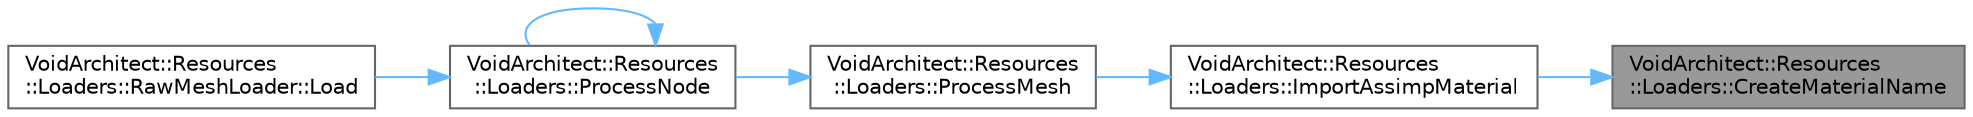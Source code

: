 digraph "VoidArchitect::Resources::Loaders::CreateMaterialName"
{
 // LATEX_PDF_SIZE
  bgcolor="transparent";
  edge [fontname=Helvetica,fontsize=10,labelfontname=Helvetica,labelfontsize=10];
  node [fontname=Helvetica,fontsize=10,shape=box,height=0.2,width=0.4];
  rankdir="RL";
  Node1 [id="Node000001",label="VoidArchitect::Resources\l::Loaders::CreateMaterialName",height=0.2,width=0.4,color="gray40", fillcolor="grey60", style="filled", fontcolor="black",tooltip=" "];
  Node1 -> Node2 [id="edge6_Node000001_Node000002",dir="back",color="steelblue1",style="solid",tooltip=" "];
  Node2 [id="Node000002",label="VoidArchitect::Resources\l::Loaders::ImportAssimpMaterial",height=0.2,width=0.4,color="grey40", fillcolor="white", style="filled",URL="$namespace_void_architect_1_1_resources_1_1_loaders.html#a9323ea1e48c449530e56f438d91249e9",tooltip=" "];
  Node2 -> Node3 [id="edge7_Node000002_Node000003",dir="back",color="steelblue1",style="solid",tooltip=" "];
  Node3 [id="Node000003",label="VoidArchitect::Resources\l::Loaders::ProcessMesh",height=0.2,width=0.4,color="grey40", fillcolor="white", style="filled",URL="$namespace_void_architect_1_1_resources_1_1_loaders.html#a40f63f7e6ee85e1f3d2445f90f5fe744",tooltip=" "];
  Node3 -> Node4 [id="edge8_Node000003_Node000004",dir="back",color="steelblue1",style="solid",tooltip=" "];
  Node4 [id="Node000004",label="VoidArchitect::Resources\l::Loaders::ProcessNode",height=0.2,width=0.4,color="grey40", fillcolor="white", style="filled",URL="$namespace_void_architect_1_1_resources_1_1_loaders.html#a48d53ec19569c0f54c9a689e70bb9ff4",tooltip=" "];
  Node4 -> Node5 [id="edge9_Node000004_Node000005",dir="back",color="steelblue1",style="solid",tooltip=" "];
  Node5 [id="Node000005",label="VoidArchitect::Resources\l::Loaders::RawMeshLoader::Load",height=0.2,width=0.4,color="grey40", fillcolor="white", style="filled",URL="$class_void_architect_1_1_resources_1_1_loaders_1_1_raw_mesh_loader.html#a463a8097a3727b52b9082cac194c2fbc",tooltip=" "];
  Node4 -> Node4 [id="edge10_Node000004_Node000004",dir="back",color="steelblue1",style="solid",tooltip=" "];
}
